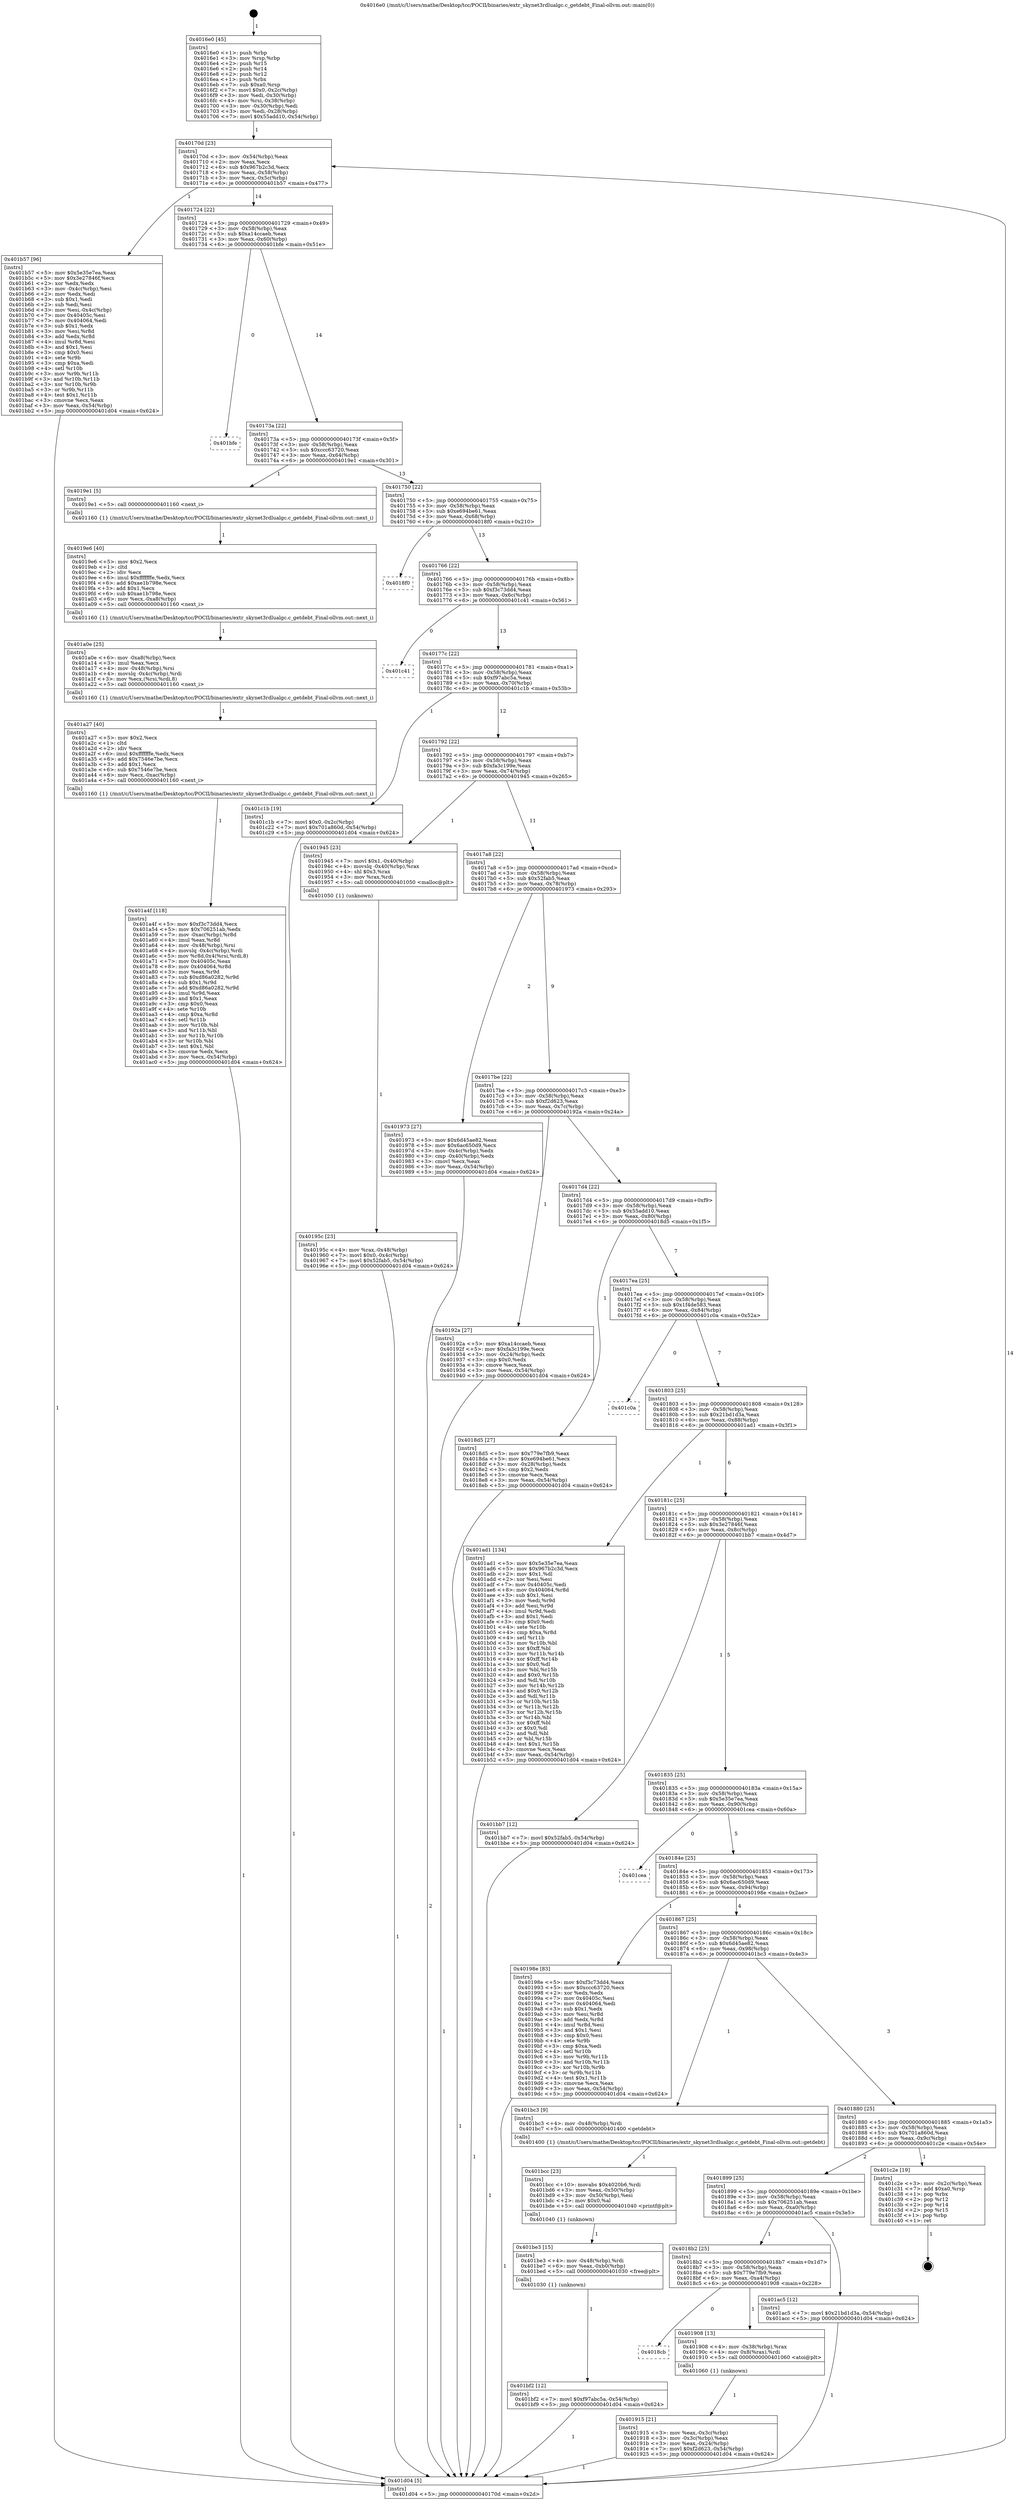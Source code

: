 digraph "0x4016e0" {
  label = "0x4016e0 (/mnt/c/Users/mathe/Desktop/tcc/POCII/binaries/extr_skynet3rdlualgc.c_getdebt_Final-ollvm.out::main(0))"
  labelloc = "t"
  node[shape=record]

  Entry [label="",width=0.3,height=0.3,shape=circle,fillcolor=black,style=filled]
  "0x40170d" [label="{
     0x40170d [23]\l
     | [instrs]\l
     &nbsp;&nbsp;0x40170d \<+3\>: mov -0x54(%rbp),%eax\l
     &nbsp;&nbsp;0x401710 \<+2\>: mov %eax,%ecx\l
     &nbsp;&nbsp;0x401712 \<+6\>: sub $0x967b2c3d,%ecx\l
     &nbsp;&nbsp;0x401718 \<+3\>: mov %eax,-0x58(%rbp)\l
     &nbsp;&nbsp;0x40171b \<+3\>: mov %ecx,-0x5c(%rbp)\l
     &nbsp;&nbsp;0x40171e \<+6\>: je 0000000000401b57 \<main+0x477\>\l
  }"]
  "0x401b57" [label="{
     0x401b57 [96]\l
     | [instrs]\l
     &nbsp;&nbsp;0x401b57 \<+5\>: mov $0x5e35e7ea,%eax\l
     &nbsp;&nbsp;0x401b5c \<+5\>: mov $0x3e27846f,%ecx\l
     &nbsp;&nbsp;0x401b61 \<+2\>: xor %edx,%edx\l
     &nbsp;&nbsp;0x401b63 \<+3\>: mov -0x4c(%rbp),%esi\l
     &nbsp;&nbsp;0x401b66 \<+2\>: mov %edx,%edi\l
     &nbsp;&nbsp;0x401b68 \<+3\>: sub $0x1,%edi\l
     &nbsp;&nbsp;0x401b6b \<+2\>: sub %edi,%esi\l
     &nbsp;&nbsp;0x401b6d \<+3\>: mov %esi,-0x4c(%rbp)\l
     &nbsp;&nbsp;0x401b70 \<+7\>: mov 0x40405c,%esi\l
     &nbsp;&nbsp;0x401b77 \<+7\>: mov 0x404064,%edi\l
     &nbsp;&nbsp;0x401b7e \<+3\>: sub $0x1,%edx\l
     &nbsp;&nbsp;0x401b81 \<+3\>: mov %esi,%r8d\l
     &nbsp;&nbsp;0x401b84 \<+3\>: add %edx,%r8d\l
     &nbsp;&nbsp;0x401b87 \<+4\>: imul %r8d,%esi\l
     &nbsp;&nbsp;0x401b8b \<+3\>: and $0x1,%esi\l
     &nbsp;&nbsp;0x401b8e \<+3\>: cmp $0x0,%esi\l
     &nbsp;&nbsp;0x401b91 \<+4\>: sete %r9b\l
     &nbsp;&nbsp;0x401b95 \<+3\>: cmp $0xa,%edi\l
     &nbsp;&nbsp;0x401b98 \<+4\>: setl %r10b\l
     &nbsp;&nbsp;0x401b9c \<+3\>: mov %r9b,%r11b\l
     &nbsp;&nbsp;0x401b9f \<+3\>: and %r10b,%r11b\l
     &nbsp;&nbsp;0x401ba2 \<+3\>: xor %r10b,%r9b\l
     &nbsp;&nbsp;0x401ba5 \<+3\>: or %r9b,%r11b\l
     &nbsp;&nbsp;0x401ba8 \<+4\>: test $0x1,%r11b\l
     &nbsp;&nbsp;0x401bac \<+3\>: cmovne %ecx,%eax\l
     &nbsp;&nbsp;0x401baf \<+3\>: mov %eax,-0x54(%rbp)\l
     &nbsp;&nbsp;0x401bb2 \<+5\>: jmp 0000000000401d04 \<main+0x624\>\l
  }"]
  "0x401724" [label="{
     0x401724 [22]\l
     | [instrs]\l
     &nbsp;&nbsp;0x401724 \<+5\>: jmp 0000000000401729 \<main+0x49\>\l
     &nbsp;&nbsp;0x401729 \<+3\>: mov -0x58(%rbp),%eax\l
     &nbsp;&nbsp;0x40172c \<+5\>: sub $0xa14ccaeb,%eax\l
     &nbsp;&nbsp;0x401731 \<+3\>: mov %eax,-0x60(%rbp)\l
     &nbsp;&nbsp;0x401734 \<+6\>: je 0000000000401bfe \<main+0x51e\>\l
  }"]
  Exit [label="",width=0.3,height=0.3,shape=circle,fillcolor=black,style=filled,peripheries=2]
  "0x401bfe" [label="{
     0x401bfe\l
  }", style=dashed]
  "0x40173a" [label="{
     0x40173a [22]\l
     | [instrs]\l
     &nbsp;&nbsp;0x40173a \<+5\>: jmp 000000000040173f \<main+0x5f\>\l
     &nbsp;&nbsp;0x40173f \<+3\>: mov -0x58(%rbp),%eax\l
     &nbsp;&nbsp;0x401742 \<+5\>: sub $0xccc63720,%eax\l
     &nbsp;&nbsp;0x401747 \<+3\>: mov %eax,-0x64(%rbp)\l
     &nbsp;&nbsp;0x40174a \<+6\>: je 00000000004019e1 \<main+0x301\>\l
  }"]
  "0x401bf2" [label="{
     0x401bf2 [12]\l
     | [instrs]\l
     &nbsp;&nbsp;0x401bf2 \<+7\>: movl $0xf97abc5a,-0x54(%rbp)\l
     &nbsp;&nbsp;0x401bf9 \<+5\>: jmp 0000000000401d04 \<main+0x624\>\l
  }"]
  "0x4019e1" [label="{
     0x4019e1 [5]\l
     | [instrs]\l
     &nbsp;&nbsp;0x4019e1 \<+5\>: call 0000000000401160 \<next_i\>\l
     | [calls]\l
     &nbsp;&nbsp;0x401160 \{1\} (/mnt/c/Users/mathe/Desktop/tcc/POCII/binaries/extr_skynet3rdlualgc.c_getdebt_Final-ollvm.out::next_i)\l
  }"]
  "0x401750" [label="{
     0x401750 [22]\l
     | [instrs]\l
     &nbsp;&nbsp;0x401750 \<+5\>: jmp 0000000000401755 \<main+0x75\>\l
     &nbsp;&nbsp;0x401755 \<+3\>: mov -0x58(%rbp),%eax\l
     &nbsp;&nbsp;0x401758 \<+5\>: sub $0xe694be61,%eax\l
     &nbsp;&nbsp;0x40175d \<+3\>: mov %eax,-0x68(%rbp)\l
     &nbsp;&nbsp;0x401760 \<+6\>: je 00000000004018f0 \<main+0x210\>\l
  }"]
  "0x401be3" [label="{
     0x401be3 [15]\l
     | [instrs]\l
     &nbsp;&nbsp;0x401be3 \<+4\>: mov -0x48(%rbp),%rdi\l
     &nbsp;&nbsp;0x401be7 \<+6\>: mov %eax,-0xb0(%rbp)\l
     &nbsp;&nbsp;0x401bed \<+5\>: call 0000000000401030 \<free@plt\>\l
     | [calls]\l
     &nbsp;&nbsp;0x401030 \{1\} (unknown)\l
  }"]
  "0x4018f0" [label="{
     0x4018f0\l
  }", style=dashed]
  "0x401766" [label="{
     0x401766 [22]\l
     | [instrs]\l
     &nbsp;&nbsp;0x401766 \<+5\>: jmp 000000000040176b \<main+0x8b\>\l
     &nbsp;&nbsp;0x40176b \<+3\>: mov -0x58(%rbp),%eax\l
     &nbsp;&nbsp;0x40176e \<+5\>: sub $0xf3c73dd4,%eax\l
     &nbsp;&nbsp;0x401773 \<+3\>: mov %eax,-0x6c(%rbp)\l
     &nbsp;&nbsp;0x401776 \<+6\>: je 0000000000401c41 \<main+0x561\>\l
  }"]
  "0x401bcc" [label="{
     0x401bcc [23]\l
     | [instrs]\l
     &nbsp;&nbsp;0x401bcc \<+10\>: movabs $0x4020b6,%rdi\l
     &nbsp;&nbsp;0x401bd6 \<+3\>: mov %eax,-0x50(%rbp)\l
     &nbsp;&nbsp;0x401bd9 \<+3\>: mov -0x50(%rbp),%esi\l
     &nbsp;&nbsp;0x401bdc \<+2\>: mov $0x0,%al\l
     &nbsp;&nbsp;0x401bde \<+5\>: call 0000000000401040 \<printf@plt\>\l
     | [calls]\l
     &nbsp;&nbsp;0x401040 \{1\} (unknown)\l
  }"]
  "0x401c41" [label="{
     0x401c41\l
  }", style=dashed]
  "0x40177c" [label="{
     0x40177c [22]\l
     | [instrs]\l
     &nbsp;&nbsp;0x40177c \<+5\>: jmp 0000000000401781 \<main+0xa1\>\l
     &nbsp;&nbsp;0x401781 \<+3\>: mov -0x58(%rbp),%eax\l
     &nbsp;&nbsp;0x401784 \<+5\>: sub $0xf97abc5a,%eax\l
     &nbsp;&nbsp;0x401789 \<+3\>: mov %eax,-0x70(%rbp)\l
     &nbsp;&nbsp;0x40178c \<+6\>: je 0000000000401c1b \<main+0x53b\>\l
  }"]
  "0x401a4f" [label="{
     0x401a4f [118]\l
     | [instrs]\l
     &nbsp;&nbsp;0x401a4f \<+5\>: mov $0xf3c73dd4,%ecx\l
     &nbsp;&nbsp;0x401a54 \<+5\>: mov $0x706251ab,%edx\l
     &nbsp;&nbsp;0x401a59 \<+7\>: mov -0xac(%rbp),%r8d\l
     &nbsp;&nbsp;0x401a60 \<+4\>: imul %eax,%r8d\l
     &nbsp;&nbsp;0x401a64 \<+4\>: mov -0x48(%rbp),%rsi\l
     &nbsp;&nbsp;0x401a68 \<+4\>: movslq -0x4c(%rbp),%rdi\l
     &nbsp;&nbsp;0x401a6c \<+5\>: mov %r8d,0x4(%rsi,%rdi,8)\l
     &nbsp;&nbsp;0x401a71 \<+7\>: mov 0x40405c,%eax\l
     &nbsp;&nbsp;0x401a78 \<+8\>: mov 0x404064,%r8d\l
     &nbsp;&nbsp;0x401a80 \<+3\>: mov %eax,%r9d\l
     &nbsp;&nbsp;0x401a83 \<+7\>: sub $0xd86a0282,%r9d\l
     &nbsp;&nbsp;0x401a8a \<+4\>: sub $0x1,%r9d\l
     &nbsp;&nbsp;0x401a8e \<+7\>: add $0xd86a0282,%r9d\l
     &nbsp;&nbsp;0x401a95 \<+4\>: imul %r9d,%eax\l
     &nbsp;&nbsp;0x401a99 \<+3\>: and $0x1,%eax\l
     &nbsp;&nbsp;0x401a9c \<+3\>: cmp $0x0,%eax\l
     &nbsp;&nbsp;0x401a9f \<+4\>: sete %r10b\l
     &nbsp;&nbsp;0x401aa3 \<+4\>: cmp $0xa,%r8d\l
     &nbsp;&nbsp;0x401aa7 \<+4\>: setl %r11b\l
     &nbsp;&nbsp;0x401aab \<+3\>: mov %r10b,%bl\l
     &nbsp;&nbsp;0x401aae \<+3\>: and %r11b,%bl\l
     &nbsp;&nbsp;0x401ab1 \<+3\>: xor %r11b,%r10b\l
     &nbsp;&nbsp;0x401ab4 \<+3\>: or %r10b,%bl\l
     &nbsp;&nbsp;0x401ab7 \<+3\>: test $0x1,%bl\l
     &nbsp;&nbsp;0x401aba \<+3\>: cmovne %edx,%ecx\l
     &nbsp;&nbsp;0x401abd \<+3\>: mov %ecx,-0x54(%rbp)\l
     &nbsp;&nbsp;0x401ac0 \<+5\>: jmp 0000000000401d04 \<main+0x624\>\l
  }"]
  "0x401c1b" [label="{
     0x401c1b [19]\l
     | [instrs]\l
     &nbsp;&nbsp;0x401c1b \<+7\>: movl $0x0,-0x2c(%rbp)\l
     &nbsp;&nbsp;0x401c22 \<+7\>: movl $0x701a860d,-0x54(%rbp)\l
     &nbsp;&nbsp;0x401c29 \<+5\>: jmp 0000000000401d04 \<main+0x624\>\l
  }"]
  "0x401792" [label="{
     0x401792 [22]\l
     | [instrs]\l
     &nbsp;&nbsp;0x401792 \<+5\>: jmp 0000000000401797 \<main+0xb7\>\l
     &nbsp;&nbsp;0x401797 \<+3\>: mov -0x58(%rbp),%eax\l
     &nbsp;&nbsp;0x40179a \<+5\>: sub $0xfa3c199e,%eax\l
     &nbsp;&nbsp;0x40179f \<+3\>: mov %eax,-0x74(%rbp)\l
     &nbsp;&nbsp;0x4017a2 \<+6\>: je 0000000000401945 \<main+0x265\>\l
  }"]
  "0x401a27" [label="{
     0x401a27 [40]\l
     | [instrs]\l
     &nbsp;&nbsp;0x401a27 \<+5\>: mov $0x2,%ecx\l
     &nbsp;&nbsp;0x401a2c \<+1\>: cltd\l
     &nbsp;&nbsp;0x401a2d \<+2\>: idiv %ecx\l
     &nbsp;&nbsp;0x401a2f \<+6\>: imul $0xfffffffe,%edx,%ecx\l
     &nbsp;&nbsp;0x401a35 \<+6\>: add $0x7546e7be,%ecx\l
     &nbsp;&nbsp;0x401a3b \<+3\>: add $0x1,%ecx\l
     &nbsp;&nbsp;0x401a3e \<+6\>: sub $0x7546e7be,%ecx\l
     &nbsp;&nbsp;0x401a44 \<+6\>: mov %ecx,-0xac(%rbp)\l
     &nbsp;&nbsp;0x401a4a \<+5\>: call 0000000000401160 \<next_i\>\l
     | [calls]\l
     &nbsp;&nbsp;0x401160 \{1\} (/mnt/c/Users/mathe/Desktop/tcc/POCII/binaries/extr_skynet3rdlualgc.c_getdebt_Final-ollvm.out::next_i)\l
  }"]
  "0x401945" [label="{
     0x401945 [23]\l
     | [instrs]\l
     &nbsp;&nbsp;0x401945 \<+7\>: movl $0x1,-0x40(%rbp)\l
     &nbsp;&nbsp;0x40194c \<+4\>: movslq -0x40(%rbp),%rax\l
     &nbsp;&nbsp;0x401950 \<+4\>: shl $0x3,%rax\l
     &nbsp;&nbsp;0x401954 \<+3\>: mov %rax,%rdi\l
     &nbsp;&nbsp;0x401957 \<+5\>: call 0000000000401050 \<malloc@plt\>\l
     | [calls]\l
     &nbsp;&nbsp;0x401050 \{1\} (unknown)\l
  }"]
  "0x4017a8" [label="{
     0x4017a8 [22]\l
     | [instrs]\l
     &nbsp;&nbsp;0x4017a8 \<+5\>: jmp 00000000004017ad \<main+0xcd\>\l
     &nbsp;&nbsp;0x4017ad \<+3\>: mov -0x58(%rbp),%eax\l
     &nbsp;&nbsp;0x4017b0 \<+5\>: sub $0x52fab5,%eax\l
     &nbsp;&nbsp;0x4017b5 \<+3\>: mov %eax,-0x78(%rbp)\l
     &nbsp;&nbsp;0x4017b8 \<+6\>: je 0000000000401973 \<main+0x293\>\l
  }"]
  "0x401a0e" [label="{
     0x401a0e [25]\l
     | [instrs]\l
     &nbsp;&nbsp;0x401a0e \<+6\>: mov -0xa8(%rbp),%ecx\l
     &nbsp;&nbsp;0x401a14 \<+3\>: imul %eax,%ecx\l
     &nbsp;&nbsp;0x401a17 \<+4\>: mov -0x48(%rbp),%rsi\l
     &nbsp;&nbsp;0x401a1b \<+4\>: movslq -0x4c(%rbp),%rdi\l
     &nbsp;&nbsp;0x401a1f \<+3\>: mov %ecx,(%rsi,%rdi,8)\l
     &nbsp;&nbsp;0x401a22 \<+5\>: call 0000000000401160 \<next_i\>\l
     | [calls]\l
     &nbsp;&nbsp;0x401160 \{1\} (/mnt/c/Users/mathe/Desktop/tcc/POCII/binaries/extr_skynet3rdlualgc.c_getdebt_Final-ollvm.out::next_i)\l
  }"]
  "0x401973" [label="{
     0x401973 [27]\l
     | [instrs]\l
     &nbsp;&nbsp;0x401973 \<+5\>: mov $0x6d45ae82,%eax\l
     &nbsp;&nbsp;0x401978 \<+5\>: mov $0x6ac650d9,%ecx\l
     &nbsp;&nbsp;0x40197d \<+3\>: mov -0x4c(%rbp),%edx\l
     &nbsp;&nbsp;0x401980 \<+3\>: cmp -0x40(%rbp),%edx\l
     &nbsp;&nbsp;0x401983 \<+3\>: cmovl %ecx,%eax\l
     &nbsp;&nbsp;0x401986 \<+3\>: mov %eax,-0x54(%rbp)\l
     &nbsp;&nbsp;0x401989 \<+5\>: jmp 0000000000401d04 \<main+0x624\>\l
  }"]
  "0x4017be" [label="{
     0x4017be [22]\l
     | [instrs]\l
     &nbsp;&nbsp;0x4017be \<+5\>: jmp 00000000004017c3 \<main+0xe3\>\l
     &nbsp;&nbsp;0x4017c3 \<+3\>: mov -0x58(%rbp),%eax\l
     &nbsp;&nbsp;0x4017c6 \<+5\>: sub $0xf2d623,%eax\l
     &nbsp;&nbsp;0x4017cb \<+3\>: mov %eax,-0x7c(%rbp)\l
     &nbsp;&nbsp;0x4017ce \<+6\>: je 000000000040192a \<main+0x24a\>\l
  }"]
  "0x4019e6" [label="{
     0x4019e6 [40]\l
     | [instrs]\l
     &nbsp;&nbsp;0x4019e6 \<+5\>: mov $0x2,%ecx\l
     &nbsp;&nbsp;0x4019eb \<+1\>: cltd\l
     &nbsp;&nbsp;0x4019ec \<+2\>: idiv %ecx\l
     &nbsp;&nbsp;0x4019ee \<+6\>: imul $0xfffffffe,%edx,%ecx\l
     &nbsp;&nbsp;0x4019f4 \<+6\>: add $0xae1b798e,%ecx\l
     &nbsp;&nbsp;0x4019fa \<+3\>: add $0x1,%ecx\l
     &nbsp;&nbsp;0x4019fd \<+6\>: sub $0xae1b798e,%ecx\l
     &nbsp;&nbsp;0x401a03 \<+6\>: mov %ecx,-0xa8(%rbp)\l
     &nbsp;&nbsp;0x401a09 \<+5\>: call 0000000000401160 \<next_i\>\l
     | [calls]\l
     &nbsp;&nbsp;0x401160 \{1\} (/mnt/c/Users/mathe/Desktop/tcc/POCII/binaries/extr_skynet3rdlualgc.c_getdebt_Final-ollvm.out::next_i)\l
  }"]
  "0x40192a" [label="{
     0x40192a [27]\l
     | [instrs]\l
     &nbsp;&nbsp;0x40192a \<+5\>: mov $0xa14ccaeb,%eax\l
     &nbsp;&nbsp;0x40192f \<+5\>: mov $0xfa3c199e,%ecx\l
     &nbsp;&nbsp;0x401934 \<+3\>: mov -0x24(%rbp),%edx\l
     &nbsp;&nbsp;0x401937 \<+3\>: cmp $0x0,%edx\l
     &nbsp;&nbsp;0x40193a \<+3\>: cmove %ecx,%eax\l
     &nbsp;&nbsp;0x40193d \<+3\>: mov %eax,-0x54(%rbp)\l
     &nbsp;&nbsp;0x401940 \<+5\>: jmp 0000000000401d04 \<main+0x624\>\l
  }"]
  "0x4017d4" [label="{
     0x4017d4 [22]\l
     | [instrs]\l
     &nbsp;&nbsp;0x4017d4 \<+5\>: jmp 00000000004017d9 \<main+0xf9\>\l
     &nbsp;&nbsp;0x4017d9 \<+3\>: mov -0x58(%rbp),%eax\l
     &nbsp;&nbsp;0x4017dc \<+5\>: sub $0x55add10,%eax\l
     &nbsp;&nbsp;0x4017e1 \<+3\>: mov %eax,-0x80(%rbp)\l
     &nbsp;&nbsp;0x4017e4 \<+6\>: je 00000000004018d5 \<main+0x1f5\>\l
  }"]
  "0x40195c" [label="{
     0x40195c [23]\l
     | [instrs]\l
     &nbsp;&nbsp;0x40195c \<+4\>: mov %rax,-0x48(%rbp)\l
     &nbsp;&nbsp;0x401960 \<+7\>: movl $0x0,-0x4c(%rbp)\l
     &nbsp;&nbsp;0x401967 \<+7\>: movl $0x52fab5,-0x54(%rbp)\l
     &nbsp;&nbsp;0x40196e \<+5\>: jmp 0000000000401d04 \<main+0x624\>\l
  }"]
  "0x4018d5" [label="{
     0x4018d5 [27]\l
     | [instrs]\l
     &nbsp;&nbsp;0x4018d5 \<+5\>: mov $0x779e7fb9,%eax\l
     &nbsp;&nbsp;0x4018da \<+5\>: mov $0xe694be61,%ecx\l
     &nbsp;&nbsp;0x4018df \<+3\>: mov -0x28(%rbp),%edx\l
     &nbsp;&nbsp;0x4018e2 \<+3\>: cmp $0x2,%edx\l
     &nbsp;&nbsp;0x4018e5 \<+3\>: cmovne %ecx,%eax\l
     &nbsp;&nbsp;0x4018e8 \<+3\>: mov %eax,-0x54(%rbp)\l
     &nbsp;&nbsp;0x4018eb \<+5\>: jmp 0000000000401d04 \<main+0x624\>\l
  }"]
  "0x4017ea" [label="{
     0x4017ea [25]\l
     | [instrs]\l
     &nbsp;&nbsp;0x4017ea \<+5\>: jmp 00000000004017ef \<main+0x10f\>\l
     &nbsp;&nbsp;0x4017ef \<+3\>: mov -0x58(%rbp),%eax\l
     &nbsp;&nbsp;0x4017f2 \<+5\>: sub $0x1f4de583,%eax\l
     &nbsp;&nbsp;0x4017f7 \<+6\>: mov %eax,-0x84(%rbp)\l
     &nbsp;&nbsp;0x4017fd \<+6\>: je 0000000000401c0a \<main+0x52a\>\l
  }"]
  "0x401d04" [label="{
     0x401d04 [5]\l
     | [instrs]\l
     &nbsp;&nbsp;0x401d04 \<+5\>: jmp 000000000040170d \<main+0x2d\>\l
  }"]
  "0x4016e0" [label="{
     0x4016e0 [45]\l
     | [instrs]\l
     &nbsp;&nbsp;0x4016e0 \<+1\>: push %rbp\l
     &nbsp;&nbsp;0x4016e1 \<+3\>: mov %rsp,%rbp\l
     &nbsp;&nbsp;0x4016e4 \<+2\>: push %r15\l
     &nbsp;&nbsp;0x4016e6 \<+2\>: push %r14\l
     &nbsp;&nbsp;0x4016e8 \<+2\>: push %r12\l
     &nbsp;&nbsp;0x4016ea \<+1\>: push %rbx\l
     &nbsp;&nbsp;0x4016eb \<+7\>: sub $0xa0,%rsp\l
     &nbsp;&nbsp;0x4016f2 \<+7\>: movl $0x0,-0x2c(%rbp)\l
     &nbsp;&nbsp;0x4016f9 \<+3\>: mov %edi,-0x30(%rbp)\l
     &nbsp;&nbsp;0x4016fc \<+4\>: mov %rsi,-0x38(%rbp)\l
     &nbsp;&nbsp;0x401700 \<+3\>: mov -0x30(%rbp),%edi\l
     &nbsp;&nbsp;0x401703 \<+3\>: mov %edi,-0x28(%rbp)\l
     &nbsp;&nbsp;0x401706 \<+7\>: movl $0x55add10,-0x54(%rbp)\l
  }"]
  "0x401915" [label="{
     0x401915 [21]\l
     | [instrs]\l
     &nbsp;&nbsp;0x401915 \<+3\>: mov %eax,-0x3c(%rbp)\l
     &nbsp;&nbsp;0x401918 \<+3\>: mov -0x3c(%rbp),%eax\l
     &nbsp;&nbsp;0x40191b \<+3\>: mov %eax,-0x24(%rbp)\l
     &nbsp;&nbsp;0x40191e \<+7\>: movl $0xf2d623,-0x54(%rbp)\l
     &nbsp;&nbsp;0x401925 \<+5\>: jmp 0000000000401d04 \<main+0x624\>\l
  }"]
  "0x401c0a" [label="{
     0x401c0a\l
  }", style=dashed]
  "0x401803" [label="{
     0x401803 [25]\l
     | [instrs]\l
     &nbsp;&nbsp;0x401803 \<+5\>: jmp 0000000000401808 \<main+0x128\>\l
     &nbsp;&nbsp;0x401808 \<+3\>: mov -0x58(%rbp),%eax\l
     &nbsp;&nbsp;0x40180b \<+5\>: sub $0x21bd1d3a,%eax\l
     &nbsp;&nbsp;0x401810 \<+6\>: mov %eax,-0x88(%rbp)\l
     &nbsp;&nbsp;0x401816 \<+6\>: je 0000000000401ad1 \<main+0x3f1\>\l
  }"]
  "0x4018cb" [label="{
     0x4018cb\l
  }", style=dashed]
  "0x401ad1" [label="{
     0x401ad1 [134]\l
     | [instrs]\l
     &nbsp;&nbsp;0x401ad1 \<+5\>: mov $0x5e35e7ea,%eax\l
     &nbsp;&nbsp;0x401ad6 \<+5\>: mov $0x967b2c3d,%ecx\l
     &nbsp;&nbsp;0x401adb \<+2\>: mov $0x1,%dl\l
     &nbsp;&nbsp;0x401add \<+2\>: xor %esi,%esi\l
     &nbsp;&nbsp;0x401adf \<+7\>: mov 0x40405c,%edi\l
     &nbsp;&nbsp;0x401ae6 \<+8\>: mov 0x404064,%r8d\l
     &nbsp;&nbsp;0x401aee \<+3\>: sub $0x1,%esi\l
     &nbsp;&nbsp;0x401af1 \<+3\>: mov %edi,%r9d\l
     &nbsp;&nbsp;0x401af4 \<+3\>: add %esi,%r9d\l
     &nbsp;&nbsp;0x401af7 \<+4\>: imul %r9d,%edi\l
     &nbsp;&nbsp;0x401afb \<+3\>: and $0x1,%edi\l
     &nbsp;&nbsp;0x401afe \<+3\>: cmp $0x0,%edi\l
     &nbsp;&nbsp;0x401b01 \<+4\>: sete %r10b\l
     &nbsp;&nbsp;0x401b05 \<+4\>: cmp $0xa,%r8d\l
     &nbsp;&nbsp;0x401b09 \<+4\>: setl %r11b\l
     &nbsp;&nbsp;0x401b0d \<+3\>: mov %r10b,%bl\l
     &nbsp;&nbsp;0x401b10 \<+3\>: xor $0xff,%bl\l
     &nbsp;&nbsp;0x401b13 \<+3\>: mov %r11b,%r14b\l
     &nbsp;&nbsp;0x401b16 \<+4\>: xor $0xff,%r14b\l
     &nbsp;&nbsp;0x401b1a \<+3\>: xor $0x0,%dl\l
     &nbsp;&nbsp;0x401b1d \<+3\>: mov %bl,%r15b\l
     &nbsp;&nbsp;0x401b20 \<+4\>: and $0x0,%r15b\l
     &nbsp;&nbsp;0x401b24 \<+3\>: and %dl,%r10b\l
     &nbsp;&nbsp;0x401b27 \<+3\>: mov %r14b,%r12b\l
     &nbsp;&nbsp;0x401b2a \<+4\>: and $0x0,%r12b\l
     &nbsp;&nbsp;0x401b2e \<+3\>: and %dl,%r11b\l
     &nbsp;&nbsp;0x401b31 \<+3\>: or %r10b,%r15b\l
     &nbsp;&nbsp;0x401b34 \<+3\>: or %r11b,%r12b\l
     &nbsp;&nbsp;0x401b37 \<+3\>: xor %r12b,%r15b\l
     &nbsp;&nbsp;0x401b3a \<+3\>: or %r14b,%bl\l
     &nbsp;&nbsp;0x401b3d \<+3\>: xor $0xff,%bl\l
     &nbsp;&nbsp;0x401b40 \<+3\>: or $0x0,%dl\l
     &nbsp;&nbsp;0x401b43 \<+2\>: and %dl,%bl\l
     &nbsp;&nbsp;0x401b45 \<+3\>: or %bl,%r15b\l
     &nbsp;&nbsp;0x401b48 \<+4\>: test $0x1,%r15b\l
     &nbsp;&nbsp;0x401b4c \<+3\>: cmovne %ecx,%eax\l
     &nbsp;&nbsp;0x401b4f \<+3\>: mov %eax,-0x54(%rbp)\l
     &nbsp;&nbsp;0x401b52 \<+5\>: jmp 0000000000401d04 \<main+0x624\>\l
  }"]
  "0x40181c" [label="{
     0x40181c [25]\l
     | [instrs]\l
     &nbsp;&nbsp;0x40181c \<+5\>: jmp 0000000000401821 \<main+0x141\>\l
     &nbsp;&nbsp;0x401821 \<+3\>: mov -0x58(%rbp),%eax\l
     &nbsp;&nbsp;0x401824 \<+5\>: sub $0x3e27846f,%eax\l
     &nbsp;&nbsp;0x401829 \<+6\>: mov %eax,-0x8c(%rbp)\l
     &nbsp;&nbsp;0x40182f \<+6\>: je 0000000000401bb7 \<main+0x4d7\>\l
  }"]
  "0x401908" [label="{
     0x401908 [13]\l
     | [instrs]\l
     &nbsp;&nbsp;0x401908 \<+4\>: mov -0x38(%rbp),%rax\l
     &nbsp;&nbsp;0x40190c \<+4\>: mov 0x8(%rax),%rdi\l
     &nbsp;&nbsp;0x401910 \<+5\>: call 0000000000401060 \<atoi@plt\>\l
     | [calls]\l
     &nbsp;&nbsp;0x401060 \{1\} (unknown)\l
  }"]
  "0x401bb7" [label="{
     0x401bb7 [12]\l
     | [instrs]\l
     &nbsp;&nbsp;0x401bb7 \<+7\>: movl $0x52fab5,-0x54(%rbp)\l
     &nbsp;&nbsp;0x401bbe \<+5\>: jmp 0000000000401d04 \<main+0x624\>\l
  }"]
  "0x401835" [label="{
     0x401835 [25]\l
     | [instrs]\l
     &nbsp;&nbsp;0x401835 \<+5\>: jmp 000000000040183a \<main+0x15a\>\l
     &nbsp;&nbsp;0x40183a \<+3\>: mov -0x58(%rbp),%eax\l
     &nbsp;&nbsp;0x40183d \<+5\>: sub $0x5e35e7ea,%eax\l
     &nbsp;&nbsp;0x401842 \<+6\>: mov %eax,-0x90(%rbp)\l
     &nbsp;&nbsp;0x401848 \<+6\>: je 0000000000401cea \<main+0x60a\>\l
  }"]
  "0x4018b2" [label="{
     0x4018b2 [25]\l
     | [instrs]\l
     &nbsp;&nbsp;0x4018b2 \<+5\>: jmp 00000000004018b7 \<main+0x1d7\>\l
     &nbsp;&nbsp;0x4018b7 \<+3\>: mov -0x58(%rbp),%eax\l
     &nbsp;&nbsp;0x4018ba \<+5\>: sub $0x779e7fb9,%eax\l
     &nbsp;&nbsp;0x4018bf \<+6\>: mov %eax,-0xa4(%rbp)\l
     &nbsp;&nbsp;0x4018c5 \<+6\>: je 0000000000401908 \<main+0x228\>\l
  }"]
  "0x401cea" [label="{
     0x401cea\l
  }", style=dashed]
  "0x40184e" [label="{
     0x40184e [25]\l
     | [instrs]\l
     &nbsp;&nbsp;0x40184e \<+5\>: jmp 0000000000401853 \<main+0x173\>\l
     &nbsp;&nbsp;0x401853 \<+3\>: mov -0x58(%rbp),%eax\l
     &nbsp;&nbsp;0x401856 \<+5\>: sub $0x6ac650d9,%eax\l
     &nbsp;&nbsp;0x40185b \<+6\>: mov %eax,-0x94(%rbp)\l
     &nbsp;&nbsp;0x401861 \<+6\>: je 000000000040198e \<main+0x2ae\>\l
  }"]
  "0x401ac5" [label="{
     0x401ac5 [12]\l
     | [instrs]\l
     &nbsp;&nbsp;0x401ac5 \<+7\>: movl $0x21bd1d3a,-0x54(%rbp)\l
     &nbsp;&nbsp;0x401acc \<+5\>: jmp 0000000000401d04 \<main+0x624\>\l
  }"]
  "0x40198e" [label="{
     0x40198e [83]\l
     | [instrs]\l
     &nbsp;&nbsp;0x40198e \<+5\>: mov $0xf3c73dd4,%eax\l
     &nbsp;&nbsp;0x401993 \<+5\>: mov $0xccc63720,%ecx\l
     &nbsp;&nbsp;0x401998 \<+2\>: xor %edx,%edx\l
     &nbsp;&nbsp;0x40199a \<+7\>: mov 0x40405c,%esi\l
     &nbsp;&nbsp;0x4019a1 \<+7\>: mov 0x404064,%edi\l
     &nbsp;&nbsp;0x4019a8 \<+3\>: sub $0x1,%edx\l
     &nbsp;&nbsp;0x4019ab \<+3\>: mov %esi,%r8d\l
     &nbsp;&nbsp;0x4019ae \<+3\>: add %edx,%r8d\l
     &nbsp;&nbsp;0x4019b1 \<+4\>: imul %r8d,%esi\l
     &nbsp;&nbsp;0x4019b5 \<+3\>: and $0x1,%esi\l
     &nbsp;&nbsp;0x4019b8 \<+3\>: cmp $0x0,%esi\l
     &nbsp;&nbsp;0x4019bb \<+4\>: sete %r9b\l
     &nbsp;&nbsp;0x4019bf \<+3\>: cmp $0xa,%edi\l
     &nbsp;&nbsp;0x4019c2 \<+4\>: setl %r10b\l
     &nbsp;&nbsp;0x4019c6 \<+3\>: mov %r9b,%r11b\l
     &nbsp;&nbsp;0x4019c9 \<+3\>: and %r10b,%r11b\l
     &nbsp;&nbsp;0x4019cc \<+3\>: xor %r10b,%r9b\l
     &nbsp;&nbsp;0x4019cf \<+3\>: or %r9b,%r11b\l
     &nbsp;&nbsp;0x4019d2 \<+4\>: test $0x1,%r11b\l
     &nbsp;&nbsp;0x4019d6 \<+3\>: cmovne %ecx,%eax\l
     &nbsp;&nbsp;0x4019d9 \<+3\>: mov %eax,-0x54(%rbp)\l
     &nbsp;&nbsp;0x4019dc \<+5\>: jmp 0000000000401d04 \<main+0x624\>\l
  }"]
  "0x401867" [label="{
     0x401867 [25]\l
     | [instrs]\l
     &nbsp;&nbsp;0x401867 \<+5\>: jmp 000000000040186c \<main+0x18c\>\l
     &nbsp;&nbsp;0x40186c \<+3\>: mov -0x58(%rbp),%eax\l
     &nbsp;&nbsp;0x40186f \<+5\>: sub $0x6d45ae82,%eax\l
     &nbsp;&nbsp;0x401874 \<+6\>: mov %eax,-0x98(%rbp)\l
     &nbsp;&nbsp;0x40187a \<+6\>: je 0000000000401bc3 \<main+0x4e3\>\l
  }"]
  "0x401899" [label="{
     0x401899 [25]\l
     | [instrs]\l
     &nbsp;&nbsp;0x401899 \<+5\>: jmp 000000000040189e \<main+0x1be\>\l
     &nbsp;&nbsp;0x40189e \<+3\>: mov -0x58(%rbp),%eax\l
     &nbsp;&nbsp;0x4018a1 \<+5\>: sub $0x706251ab,%eax\l
     &nbsp;&nbsp;0x4018a6 \<+6\>: mov %eax,-0xa0(%rbp)\l
     &nbsp;&nbsp;0x4018ac \<+6\>: je 0000000000401ac5 \<main+0x3e5\>\l
  }"]
  "0x401bc3" [label="{
     0x401bc3 [9]\l
     | [instrs]\l
     &nbsp;&nbsp;0x401bc3 \<+4\>: mov -0x48(%rbp),%rdi\l
     &nbsp;&nbsp;0x401bc7 \<+5\>: call 0000000000401400 \<getdebt\>\l
     | [calls]\l
     &nbsp;&nbsp;0x401400 \{1\} (/mnt/c/Users/mathe/Desktop/tcc/POCII/binaries/extr_skynet3rdlualgc.c_getdebt_Final-ollvm.out::getdebt)\l
  }"]
  "0x401880" [label="{
     0x401880 [25]\l
     | [instrs]\l
     &nbsp;&nbsp;0x401880 \<+5\>: jmp 0000000000401885 \<main+0x1a5\>\l
     &nbsp;&nbsp;0x401885 \<+3\>: mov -0x58(%rbp),%eax\l
     &nbsp;&nbsp;0x401888 \<+5\>: sub $0x701a860d,%eax\l
     &nbsp;&nbsp;0x40188d \<+6\>: mov %eax,-0x9c(%rbp)\l
     &nbsp;&nbsp;0x401893 \<+6\>: je 0000000000401c2e \<main+0x54e\>\l
  }"]
  "0x401c2e" [label="{
     0x401c2e [19]\l
     | [instrs]\l
     &nbsp;&nbsp;0x401c2e \<+3\>: mov -0x2c(%rbp),%eax\l
     &nbsp;&nbsp;0x401c31 \<+7\>: add $0xa0,%rsp\l
     &nbsp;&nbsp;0x401c38 \<+1\>: pop %rbx\l
     &nbsp;&nbsp;0x401c39 \<+2\>: pop %r12\l
     &nbsp;&nbsp;0x401c3b \<+2\>: pop %r14\l
     &nbsp;&nbsp;0x401c3d \<+2\>: pop %r15\l
     &nbsp;&nbsp;0x401c3f \<+1\>: pop %rbp\l
     &nbsp;&nbsp;0x401c40 \<+1\>: ret\l
  }"]
  Entry -> "0x4016e0" [label=" 1"]
  "0x40170d" -> "0x401b57" [label=" 1"]
  "0x40170d" -> "0x401724" [label=" 14"]
  "0x401c2e" -> Exit [label=" 1"]
  "0x401724" -> "0x401bfe" [label=" 0"]
  "0x401724" -> "0x40173a" [label=" 14"]
  "0x401c1b" -> "0x401d04" [label=" 1"]
  "0x40173a" -> "0x4019e1" [label=" 1"]
  "0x40173a" -> "0x401750" [label=" 13"]
  "0x401bf2" -> "0x401d04" [label=" 1"]
  "0x401750" -> "0x4018f0" [label=" 0"]
  "0x401750" -> "0x401766" [label=" 13"]
  "0x401be3" -> "0x401bf2" [label=" 1"]
  "0x401766" -> "0x401c41" [label=" 0"]
  "0x401766" -> "0x40177c" [label=" 13"]
  "0x401bcc" -> "0x401be3" [label=" 1"]
  "0x40177c" -> "0x401c1b" [label=" 1"]
  "0x40177c" -> "0x401792" [label=" 12"]
  "0x401bc3" -> "0x401bcc" [label=" 1"]
  "0x401792" -> "0x401945" [label=" 1"]
  "0x401792" -> "0x4017a8" [label=" 11"]
  "0x401bb7" -> "0x401d04" [label=" 1"]
  "0x4017a8" -> "0x401973" [label=" 2"]
  "0x4017a8" -> "0x4017be" [label=" 9"]
  "0x401b57" -> "0x401d04" [label=" 1"]
  "0x4017be" -> "0x40192a" [label=" 1"]
  "0x4017be" -> "0x4017d4" [label=" 8"]
  "0x401ad1" -> "0x401d04" [label=" 1"]
  "0x4017d4" -> "0x4018d5" [label=" 1"]
  "0x4017d4" -> "0x4017ea" [label=" 7"]
  "0x4018d5" -> "0x401d04" [label=" 1"]
  "0x4016e0" -> "0x40170d" [label=" 1"]
  "0x401d04" -> "0x40170d" [label=" 14"]
  "0x401ac5" -> "0x401d04" [label=" 1"]
  "0x4017ea" -> "0x401c0a" [label=" 0"]
  "0x4017ea" -> "0x401803" [label=" 7"]
  "0x401a4f" -> "0x401d04" [label=" 1"]
  "0x401803" -> "0x401ad1" [label=" 1"]
  "0x401803" -> "0x40181c" [label=" 6"]
  "0x401a27" -> "0x401a4f" [label=" 1"]
  "0x40181c" -> "0x401bb7" [label=" 1"]
  "0x40181c" -> "0x401835" [label=" 5"]
  "0x401a0e" -> "0x401a27" [label=" 1"]
  "0x401835" -> "0x401cea" [label=" 0"]
  "0x401835" -> "0x40184e" [label=" 5"]
  "0x4019e1" -> "0x4019e6" [label=" 1"]
  "0x40184e" -> "0x40198e" [label=" 1"]
  "0x40184e" -> "0x401867" [label=" 4"]
  "0x40198e" -> "0x401d04" [label=" 1"]
  "0x401867" -> "0x401bc3" [label=" 1"]
  "0x401867" -> "0x401880" [label=" 3"]
  "0x40195c" -> "0x401d04" [label=" 1"]
  "0x401880" -> "0x401c2e" [label=" 1"]
  "0x401880" -> "0x401899" [label=" 2"]
  "0x401973" -> "0x401d04" [label=" 2"]
  "0x401899" -> "0x401ac5" [label=" 1"]
  "0x401899" -> "0x4018b2" [label=" 1"]
  "0x4019e6" -> "0x401a0e" [label=" 1"]
  "0x4018b2" -> "0x401908" [label=" 1"]
  "0x4018b2" -> "0x4018cb" [label=" 0"]
  "0x401908" -> "0x401915" [label=" 1"]
  "0x401915" -> "0x401d04" [label=" 1"]
  "0x40192a" -> "0x401d04" [label=" 1"]
  "0x401945" -> "0x40195c" [label=" 1"]
}
